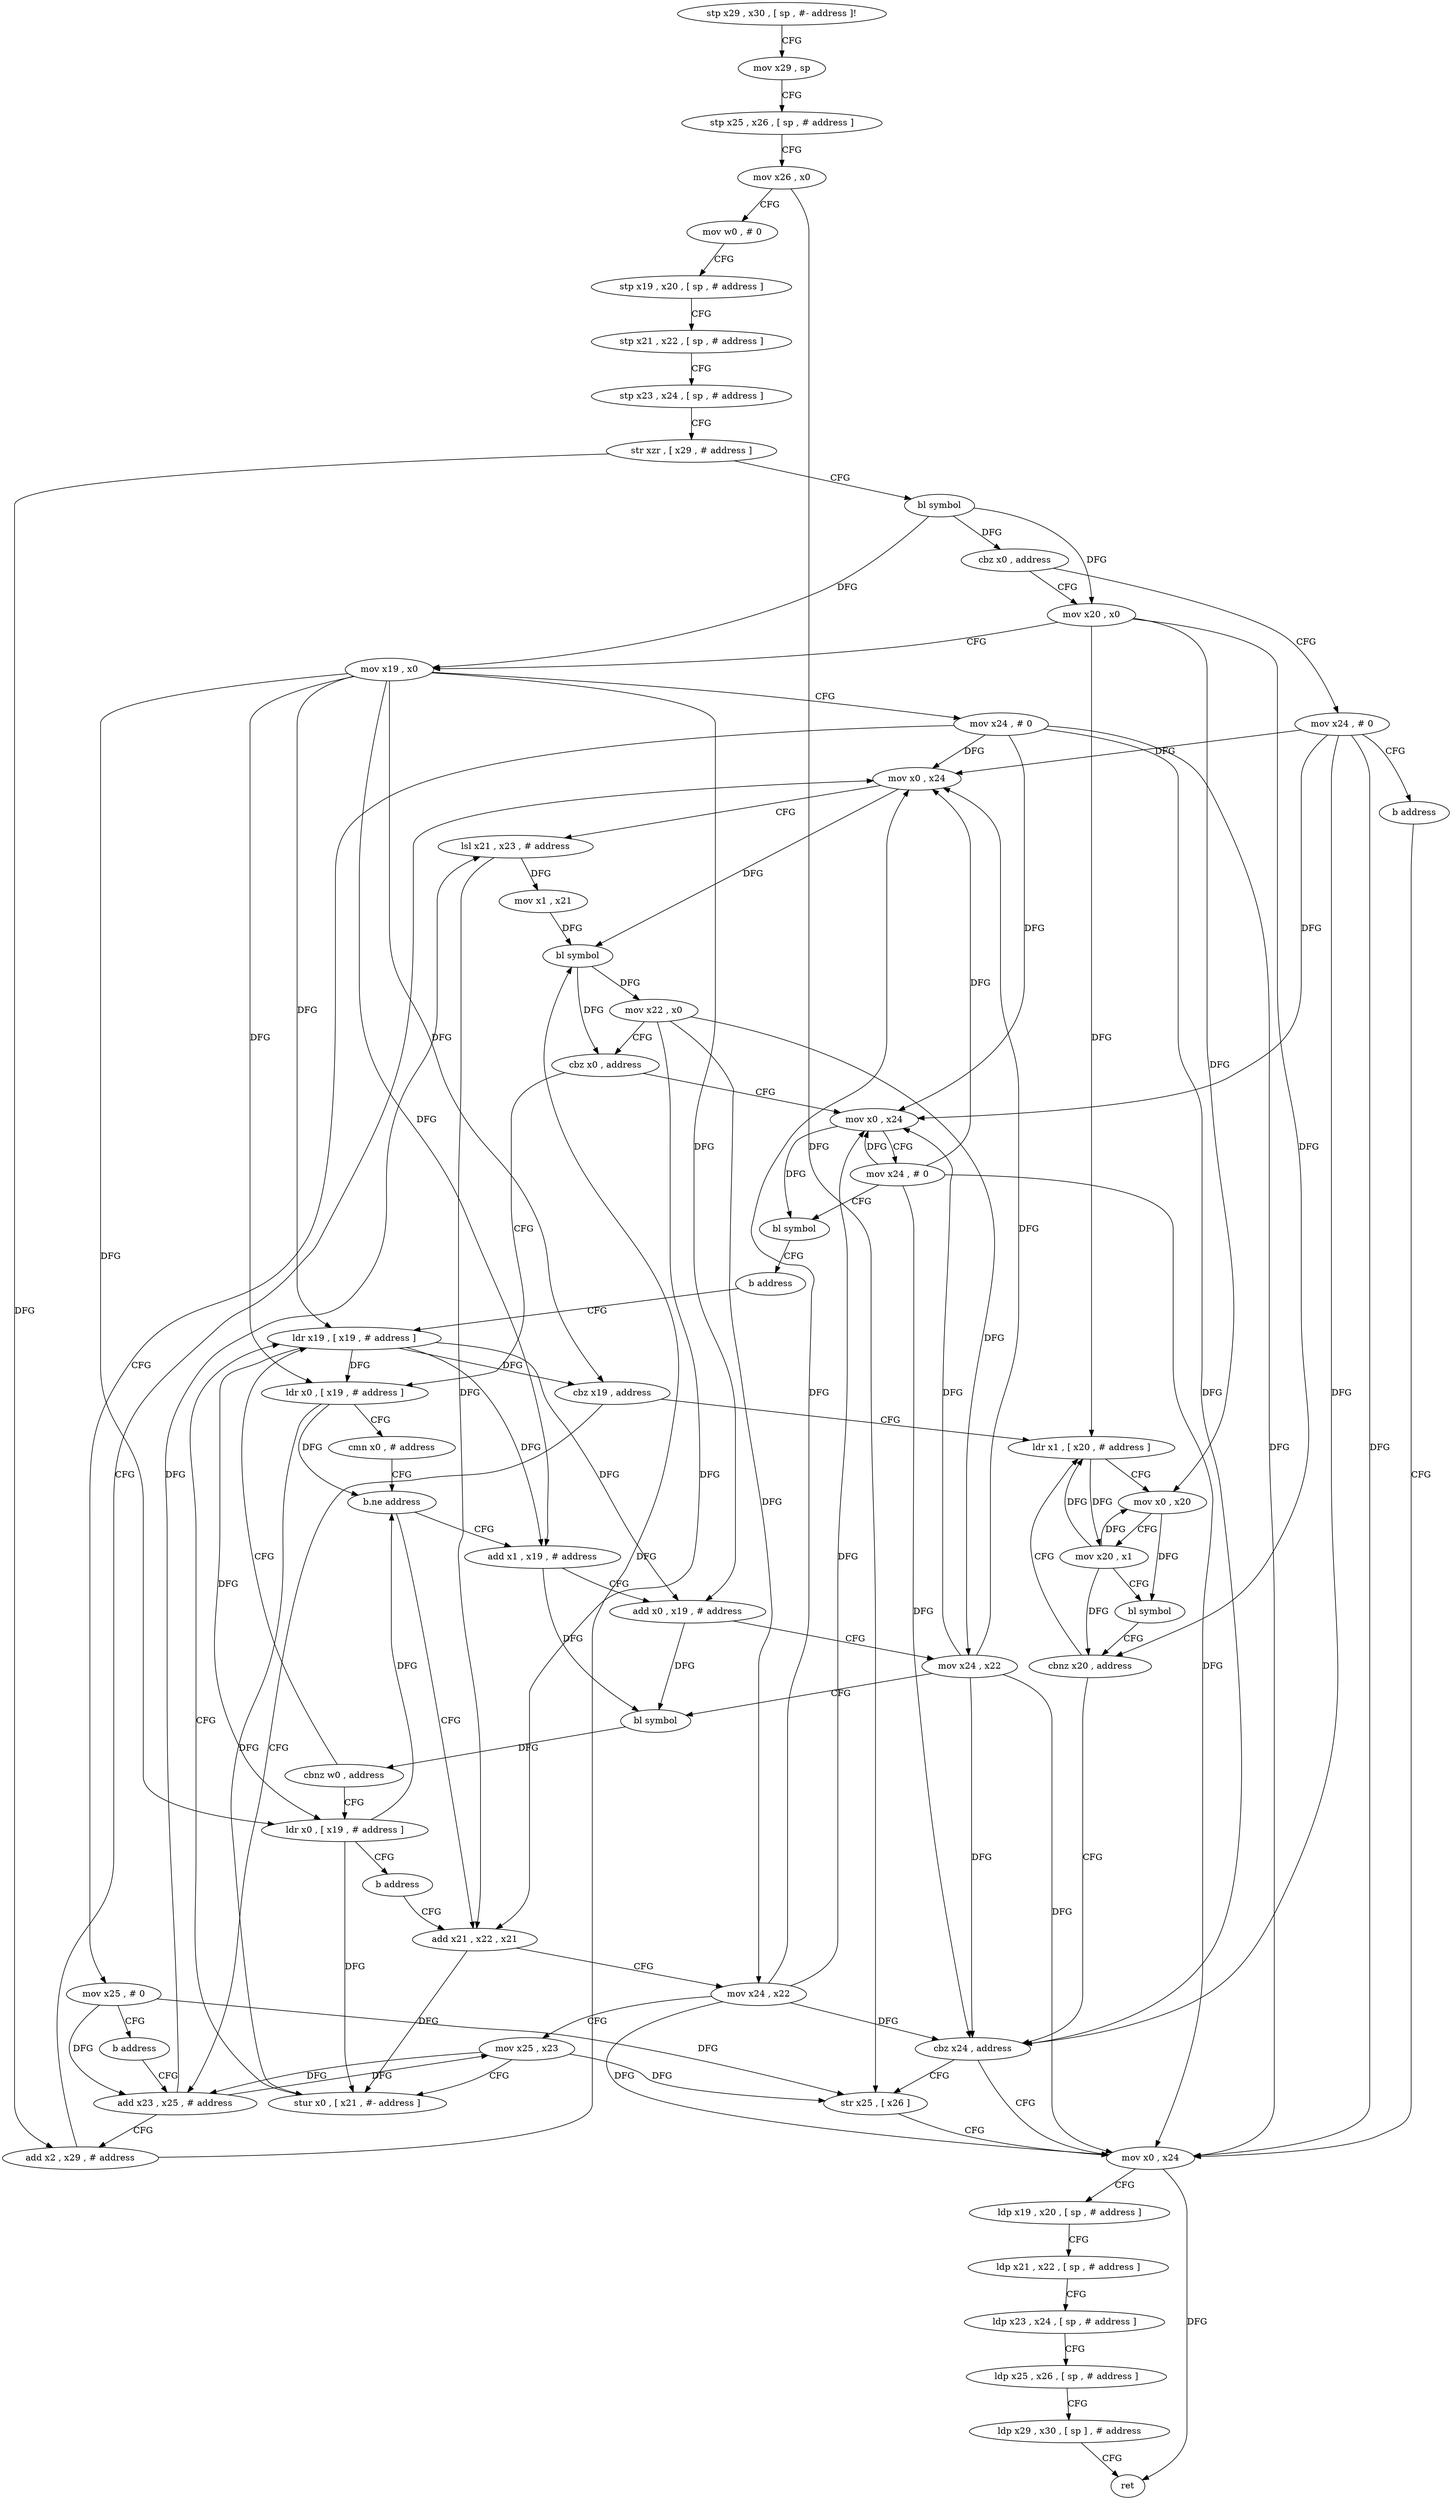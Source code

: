 digraph "func" {
"4243984" [label = "stp x29 , x30 , [ sp , #- address ]!" ]
"4243988" [label = "mov x29 , sp" ]
"4243992" [label = "stp x25 , x26 , [ sp , # address ]" ]
"4243996" [label = "mov x26 , x0" ]
"4244000" [label = "mov w0 , # 0" ]
"4244004" [label = "stp x19 , x20 , [ sp , # address ]" ]
"4244008" [label = "stp x21 , x22 , [ sp , # address ]" ]
"4244012" [label = "stp x23 , x24 , [ sp , # address ]" ]
"4244016" [label = "str xzr , [ x29 , # address ]" ]
"4244020" [label = "bl symbol" ]
"4244024" [label = "cbz x0 , address" ]
"4244216" [label = "mov x24 , # 0" ]
"4244028" [label = "mov x20 , x0" ]
"4244220" [label = "b address" ]
"4244172" [label = "mov x0 , x24" ]
"4244032" [label = "mov x19 , x0" ]
"4244036" [label = "mov x24 , # 0" ]
"4244040" [label = "mov x25 , # 0" ]
"4244044" [label = "b address" ]
"4244072" [label = "add x23 , x25 , # address" ]
"4244176" [label = "ldp x19 , x20 , [ sp , # address ]" ]
"4244180" [label = "ldp x21 , x22 , [ sp , # address ]" ]
"4244184" [label = "ldp x23 , x24 , [ sp , # address ]" ]
"4244188" [label = "ldp x25 , x26 , [ sp , # address ]" ]
"4244192" [label = "ldp x29 , x30 , [ sp ] , # address" ]
"4244196" [label = "ret" ]
"4244076" [label = "add x2 , x29 , # address" ]
"4244080" [label = "mov x0 , x24" ]
"4244084" [label = "lsl x21 , x23 , # address" ]
"4244088" [label = "mov x1 , x21" ]
"4244092" [label = "bl symbol" ]
"4244096" [label = "mov x22 , x0" ]
"4244100" [label = "cbz x0 , address" ]
"4244200" [label = "mov x0 , x24" ]
"4244104" [label = "ldr x0 , [ x19 , # address ]" ]
"4244204" [label = "mov x24 , # 0" ]
"4244208" [label = "bl symbol" ]
"4244212" [label = "b address" ]
"4244064" [label = "ldr x19 , [ x19 , # address ]" ]
"4244108" [label = "cmn x0 , # address" ]
"4244112" [label = "b.ne address" ]
"4244048" [label = "add x21 , x22 , x21" ]
"4244116" [label = "add x1 , x19 , # address" ]
"4244068" [label = "cbz x19 , address" ]
"4244144" [label = "ldr x1 , [ x20 , # address ]" ]
"4244052" [label = "mov x24 , x22" ]
"4244056" [label = "mov x25 , x23" ]
"4244060" [label = "stur x0 , [ x21 , #- address ]" ]
"4244120" [label = "add x0 , x19 , # address" ]
"4244124" [label = "mov x24 , x22" ]
"4244128" [label = "bl symbol" ]
"4244132" [label = "cbnz w0 , address" ]
"4244136" [label = "ldr x0 , [ x19 , # address ]" ]
"4244148" [label = "mov x0 , x20" ]
"4244152" [label = "mov x20 , x1" ]
"4244156" [label = "bl symbol" ]
"4244160" [label = "cbnz x20 , address" ]
"4244164" [label = "cbz x24 , address" ]
"4244140" [label = "b address" ]
"4244168" [label = "str x25 , [ x26 ]" ]
"4243984" -> "4243988" [ label = "CFG" ]
"4243988" -> "4243992" [ label = "CFG" ]
"4243992" -> "4243996" [ label = "CFG" ]
"4243996" -> "4244000" [ label = "CFG" ]
"4243996" -> "4244168" [ label = "DFG" ]
"4244000" -> "4244004" [ label = "CFG" ]
"4244004" -> "4244008" [ label = "CFG" ]
"4244008" -> "4244012" [ label = "CFG" ]
"4244012" -> "4244016" [ label = "CFG" ]
"4244016" -> "4244020" [ label = "CFG" ]
"4244016" -> "4244076" [ label = "DFG" ]
"4244020" -> "4244024" [ label = "DFG" ]
"4244020" -> "4244028" [ label = "DFG" ]
"4244020" -> "4244032" [ label = "DFG" ]
"4244024" -> "4244216" [ label = "CFG" ]
"4244024" -> "4244028" [ label = "CFG" ]
"4244216" -> "4244220" [ label = "CFG" ]
"4244216" -> "4244172" [ label = "DFG" ]
"4244216" -> "4244080" [ label = "DFG" ]
"4244216" -> "4244200" [ label = "DFG" ]
"4244216" -> "4244164" [ label = "DFG" ]
"4244028" -> "4244032" [ label = "CFG" ]
"4244028" -> "4244144" [ label = "DFG" ]
"4244028" -> "4244148" [ label = "DFG" ]
"4244028" -> "4244160" [ label = "DFG" ]
"4244220" -> "4244172" [ label = "CFG" ]
"4244172" -> "4244176" [ label = "CFG" ]
"4244172" -> "4244196" [ label = "DFG" ]
"4244032" -> "4244036" [ label = "CFG" ]
"4244032" -> "4244104" [ label = "DFG" ]
"4244032" -> "4244064" [ label = "DFG" ]
"4244032" -> "4244068" [ label = "DFG" ]
"4244032" -> "4244116" [ label = "DFG" ]
"4244032" -> "4244120" [ label = "DFG" ]
"4244032" -> "4244136" [ label = "DFG" ]
"4244036" -> "4244040" [ label = "CFG" ]
"4244036" -> "4244172" [ label = "DFG" ]
"4244036" -> "4244080" [ label = "DFG" ]
"4244036" -> "4244200" [ label = "DFG" ]
"4244036" -> "4244164" [ label = "DFG" ]
"4244040" -> "4244044" [ label = "CFG" ]
"4244040" -> "4244072" [ label = "DFG" ]
"4244040" -> "4244168" [ label = "DFG" ]
"4244044" -> "4244072" [ label = "CFG" ]
"4244072" -> "4244076" [ label = "CFG" ]
"4244072" -> "4244084" [ label = "DFG" ]
"4244072" -> "4244056" [ label = "DFG" ]
"4244176" -> "4244180" [ label = "CFG" ]
"4244180" -> "4244184" [ label = "CFG" ]
"4244184" -> "4244188" [ label = "CFG" ]
"4244188" -> "4244192" [ label = "CFG" ]
"4244192" -> "4244196" [ label = "CFG" ]
"4244076" -> "4244080" [ label = "CFG" ]
"4244076" -> "4244092" [ label = "DFG" ]
"4244080" -> "4244084" [ label = "CFG" ]
"4244080" -> "4244092" [ label = "DFG" ]
"4244084" -> "4244088" [ label = "DFG" ]
"4244084" -> "4244048" [ label = "DFG" ]
"4244088" -> "4244092" [ label = "DFG" ]
"4244092" -> "4244096" [ label = "DFG" ]
"4244092" -> "4244100" [ label = "DFG" ]
"4244096" -> "4244100" [ label = "CFG" ]
"4244096" -> "4244048" [ label = "DFG" ]
"4244096" -> "4244052" [ label = "DFG" ]
"4244096" -> "4244124" [ label = "DFG" ]
"4244100" -> "4244200" [ label = "CFG" ]
"4244100" -> "4244104" [ label = "CFG" ]
"4244200" -> "4244204" [ label = "CFG" ]
"4244200" -> "4244208" [ label = "DFG" ]
"4244104" -> "4244108" [ label = "CFG" ]
"4244104" -> "4244112" [ label = "DFG" ]
"4244104" -> "4244060" [ label = "DFG" ]
"4244204" -> "4244208" [ label = "CFG" ]
"4244204" -> "4244172" [ label = "DFG" ]
"4244204" -> "4244080" [ label = "DFG" ]
"4244204" -> "4244200" [ label = "DFG" ]
"4244204" -> "4244164" [ label = "DFG" ]
"4244208" -> "4244212" [ label = "CFG" ]
"4244212" -> "4244064" [ label = "CFG" ]
"4244064" -> "4244068" [ label = "DFG" ]
"4244064" -> "4244104" [ label = "DFG" ]
"4244064" -> "4244116" [ label = "DFG" ]
"4244064" -> "4244120" [ label = "DFG" ]
"4244064" -> "4244136" [ label = "DFG" ]
"4244108" -> "4244112" [ label = "CFG" ]
"4244112" -> "4244048" [ label = "CFG" ]
"4244112" -> "4244116" [ label = "CFG" ]
"4244048" -> "4244052" [ label = "CFG" ]
"4244048" -> "4244060" [ label = "DFG" ]
"4244116" -> "4244120" [ label = "CFG" ]
"4244116" -> "4244128" [ label = "DFG" ]
"4244068" -> "4244144" [ label = "CFG" ]
"4244068" -> "4244072" [ label = "CFG" ]
"4244144" -> "4244148" [ label = "CFG" ]
"4244144" -> "4244152" [ label = "DFG" ]
"4244052" -> "4244056" [ label = "CFG" ]
"4244052" -> "4244172" [ label = "DFG" ]
"4244052" -> "4244080" [ label = "DFG" ]
"4244052" -> "4244200" [ label = "DFG" ]
"4244052" -> "4244164" [ label = "DFG" ]
"4244056" -> "4244060" [ label = "CFG" ]
"4244056" -> "4244072" [ label = "DFG" ]
"4244056" -> "4244168" [ label = "DFG" ]
"4244060" -> "4244064" [ label = "CFG" ]
"4244120" -> "4244124" [ label = "CFG" ]
"4244120" -> "4244128" [ label = "DFG" ]
"4244124" -> "4244128" [ label = "CFG" ]
"4244124" -> "4244172" [ label = "DFG" ]
"4244124" -> "4244080" [ label = "DFG" ]
"4244124" -> "4244200" [ label = "DFG" ]
"4244124" -> "4244164" [ label = "DFG" ]
"4244128" -> "4244132" [ label = "DFG" ]
"4244132" -> "4244064" [ label = "CFG" ]
"4244132" -> "4244136" [ label = "CFG" ]
"4244136" -> "4244140" [ label = "CFG" ]
"4244136" -> "4244112" [ label = "DFG" ]
"4244136" -> "4244060" [ label = "DFG" ]
"4244148" -> "4244152" [ label = "CFG" ]
"4244148" -> "4244156" [ label = "DFG" ]
"4244152" -> "4244156" [ label = "CFG" ]
"4244152" -> "4244144" [ label = "DFG" ]
"4244152" -> "4244148" [ label = "DFG" ]
"4244152" -> "4244160" [ label = "DFG" ]
"4244156" -> "4244160" [ label = "CFG" ]
"4244160" -> "4244144" [ label = "CFG" ]
"4244160" -> "4244164" [ label = "CFG" ]
"4244164" -> "4244172" [ label = "CFG" ]
"4244164" -> "4244168" [ label = "CFG" ]
"4244140" -> "4244048" [ label = "CFG" ]
"4244168" -> "4244172" [ label = "CFG" ]
}
